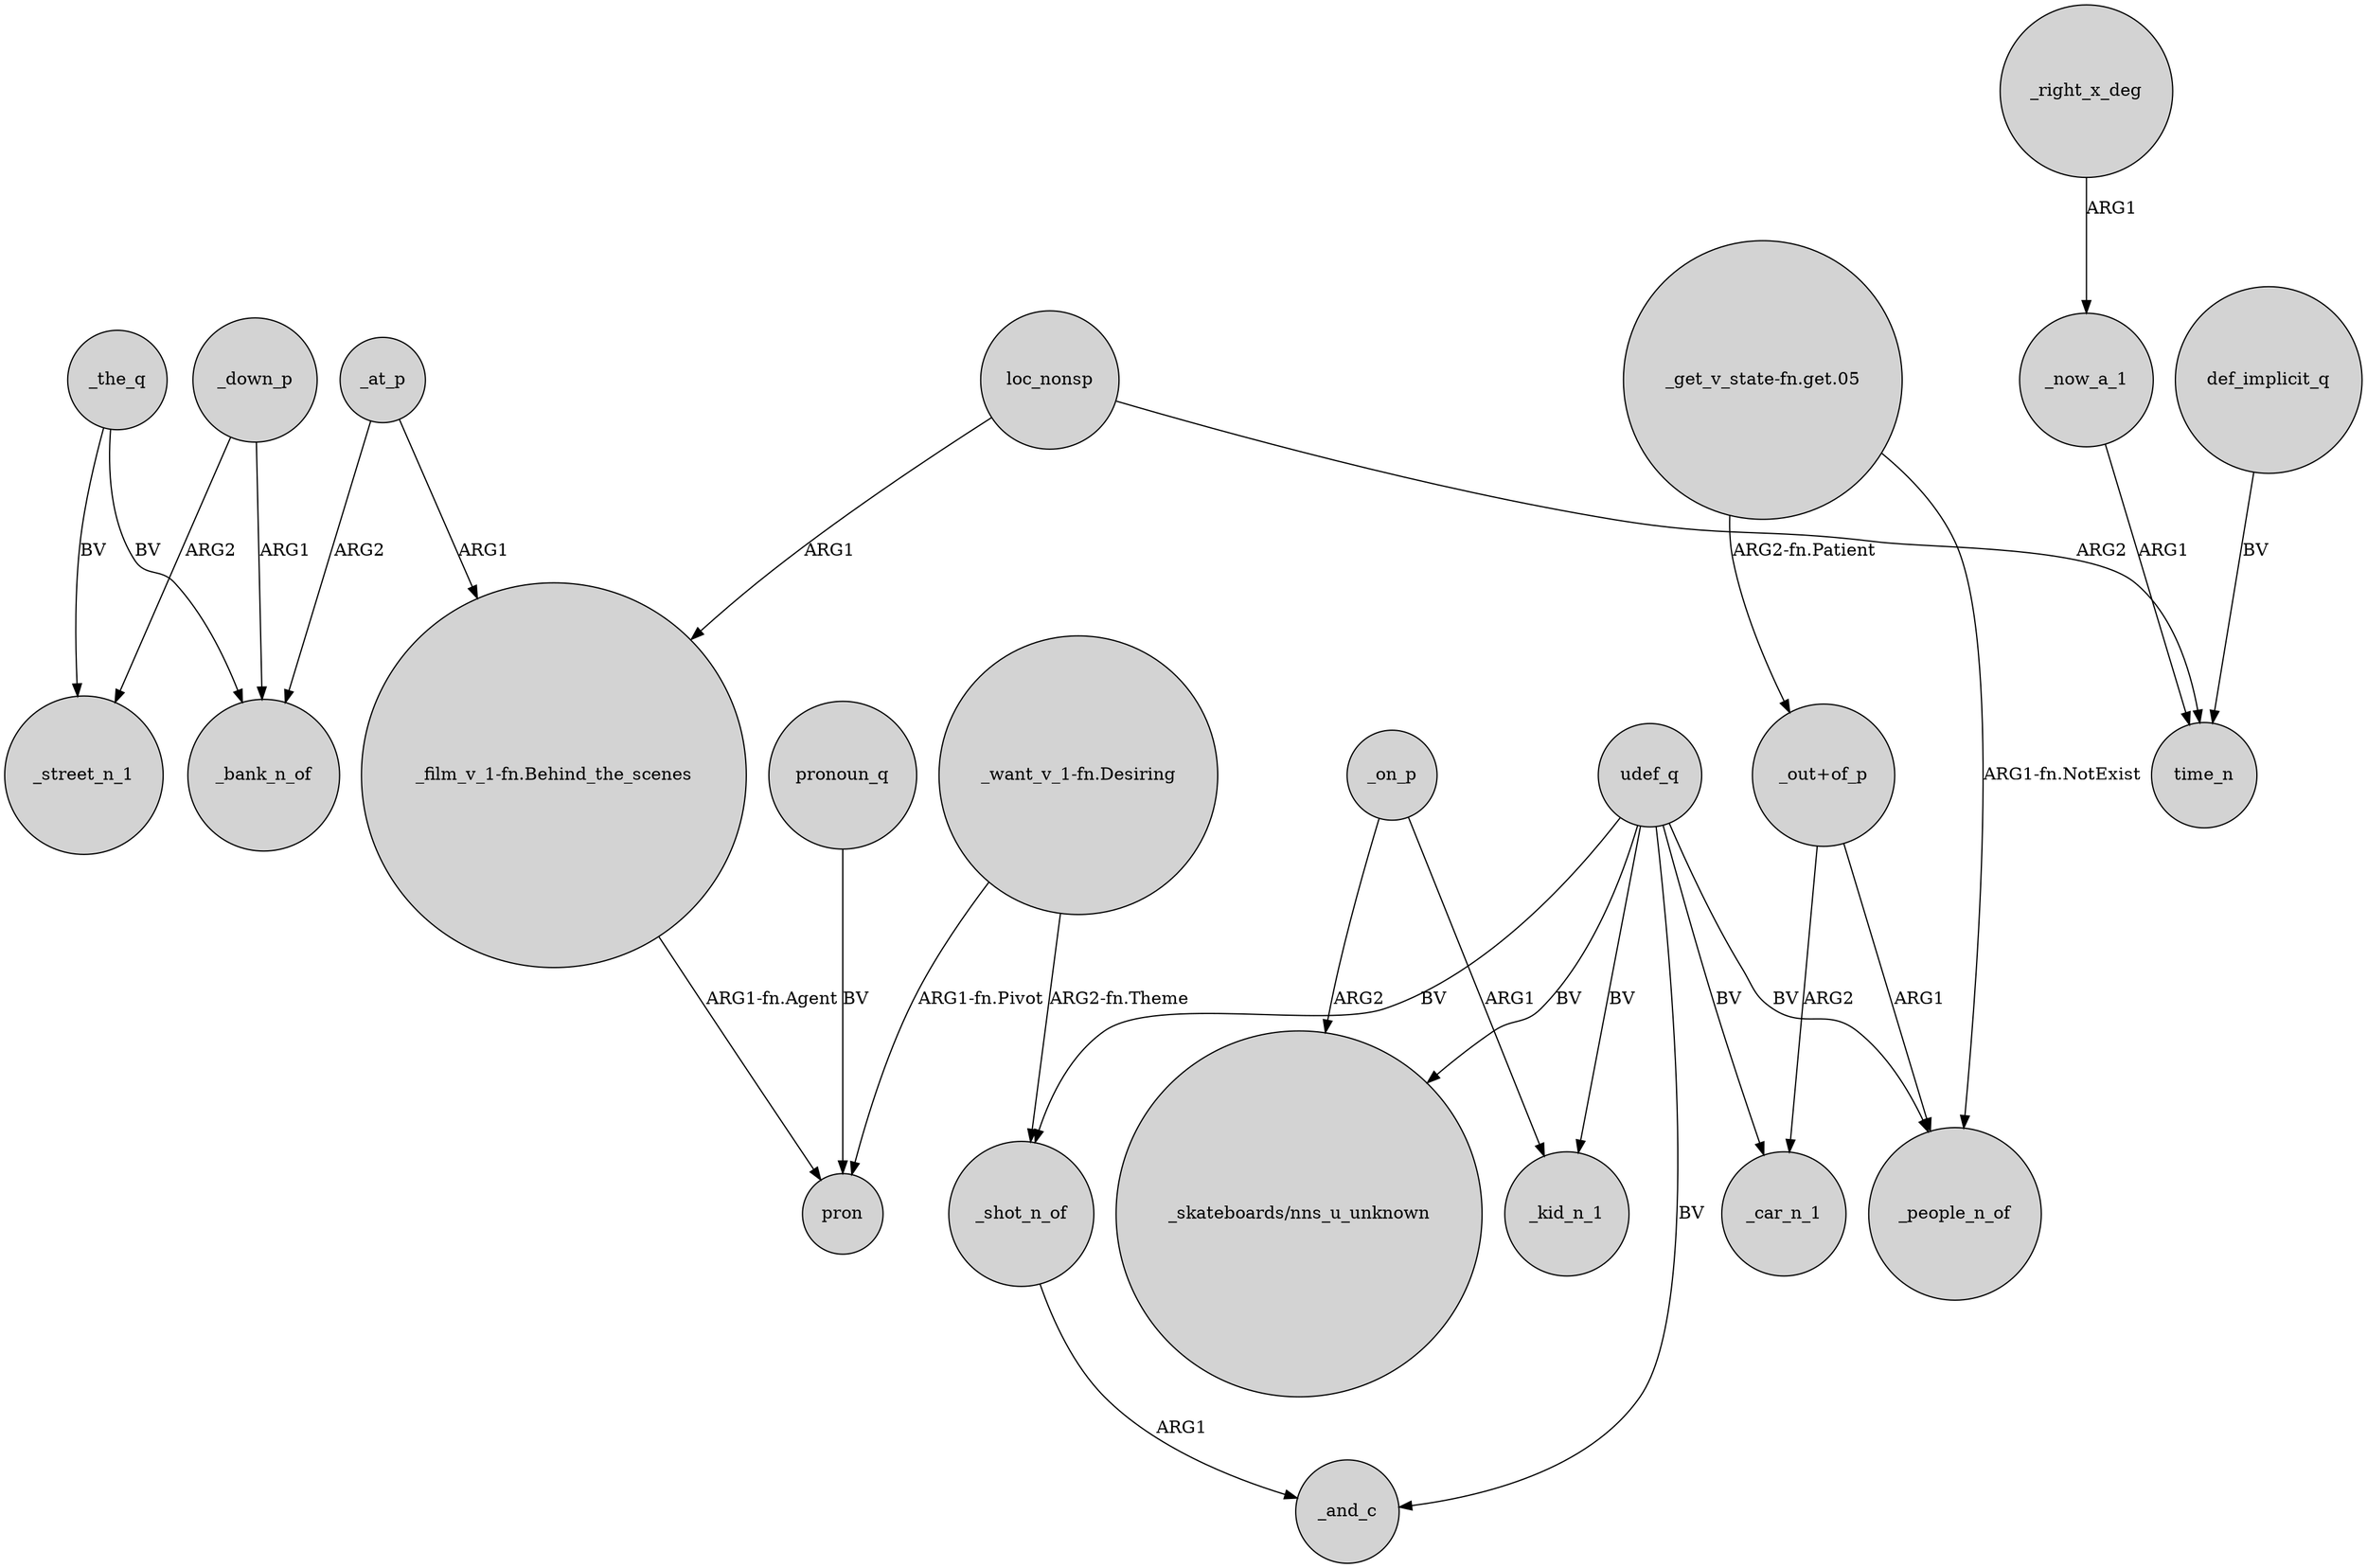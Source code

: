digraph {
	node [shape=circle style=filled]
	_at_p -> _bank_n_of [label=ARG2]
	_shot_n_of -> _and_c [label=ARG1]
	udef_q -> _kid_n_1 [label=BV]
	udef_q -> "_skateboards/nns_u_unknown" [label=BV]
	"_want_v_1-fn.Desiring" -> pron [label="ARG1-fn.Pivot"]
	"_get_v_state-fn.get.05" -> _people_n_of [label="ARG1-fn.NotExist"]
	_on_p -> _kid_n_1 [label=ARG1]
	"_out+of_p" -> _people_n_of [label=ARG1]
	"_get_v_state-fn.get.05" -> "_out+of_p" [label="ARG2-fn.Patient"]
	loc_nonsp -> time_n [label=ARG2]
	_down_p -> _street_n_1 [label=ARG2]
	_the_q -> _street_n_1 [label=BV]
	udef_q -> _people_n_of [label=BV]
	pronoun_q -> pron [label=BV]
	_the_q -> _bank_n_of [label=BV]
	_right_x_deg -> _now_a_1 [label=ARG1]
	"_film_v_1-fn.Behind_the_scenes" -> pron [label="ARG1-fn.Agent"]
	_now_a_1 -> time_n [label=ARG1]
	_on_p -> "_skateboards/nns_u_unknown" [label=ARG2]
	"_out+of_p" -> _car_n_1 [label=ARG2]
	udef_q -> _car_n_1 [label=BV]
	_down_p -> _bank_n_of [label=ARG1]
	udef_q -> _shot_n_of [label=BV]
	"_want_v_1-fn.Desiring" -> _shot_n_of [label="ARG2-fn.Theme"]
	udef_q -> _and_c [label=BV]
	loc_nonsp -> "_film_v_1-fn.Behind_the_scenes" [label=ARG1]
	def_implicit_q -> time_n [label=BV]
	_at_p -> "_film_v_1-fn.Behind_the_scenes" [label=ARG1]
}
